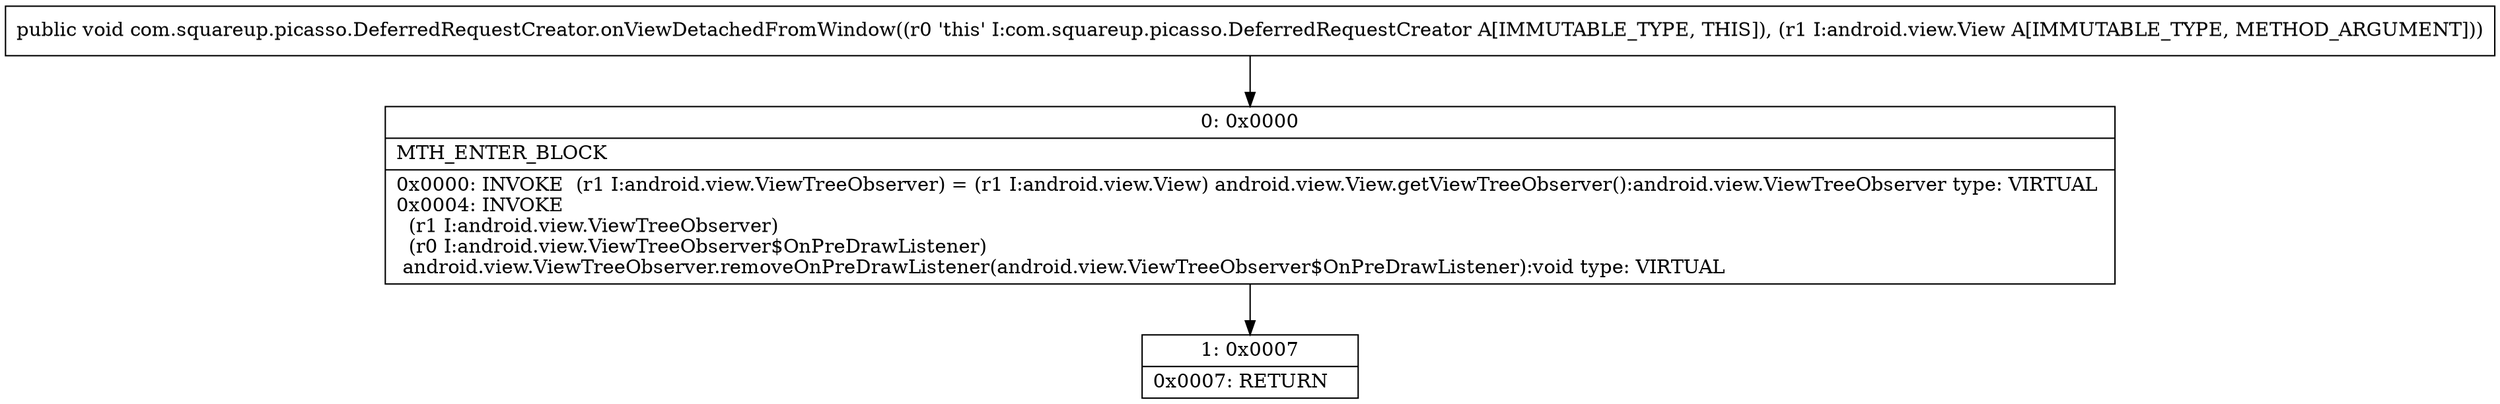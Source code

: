 digraph "CFG forcom.squareup.picasso.DeferredRequestCreator.onViewDetachedFromWindow(Landroid\/view\/View;)V" {
Node_0 [shape=record,label="{0\:\ 0x0000|MTH_ENTER_BLOCK\l|0x0000: INVOKE  (r1 I:android.view.ViewTreeObserver) = (r1 I:android.view.View) android.view.View.getViewTreeObserver():android.view.ViewTreeObserver type: VIRTUAL \l0x0004: INVOKE  \l  (r1 I:android.view.ViewTreeObserver)\l  (r0 I:android.view.ViewTreeObserver$OnPreDrawListener)\l android.view.ViewTreeObserver.removeOnPreDrawListener(android.view.ViewTreeObserver$OnPreDrawListener):void type: VIRTUAL \l}"];
Node_1 [shape=record,label="{1\:\ 0x0007|0x0007: RETURN   \l}"];
MethodNode[shape=record,label="{public void com.squareup.picasso.DeferredRequestCreator.onViewDetachedFromWindow((r0 'this' I:com.squareup.picasso.DeferredRequestCreator A[IMMUTABLE_TYPE, THIS]), (r1 I:android.view.View A[IMMUTABLE_TYPE, METHOD_ARGUMENT])) }"];
MethodNode -> Node_0;
Node_0 -> Node_1;
}

